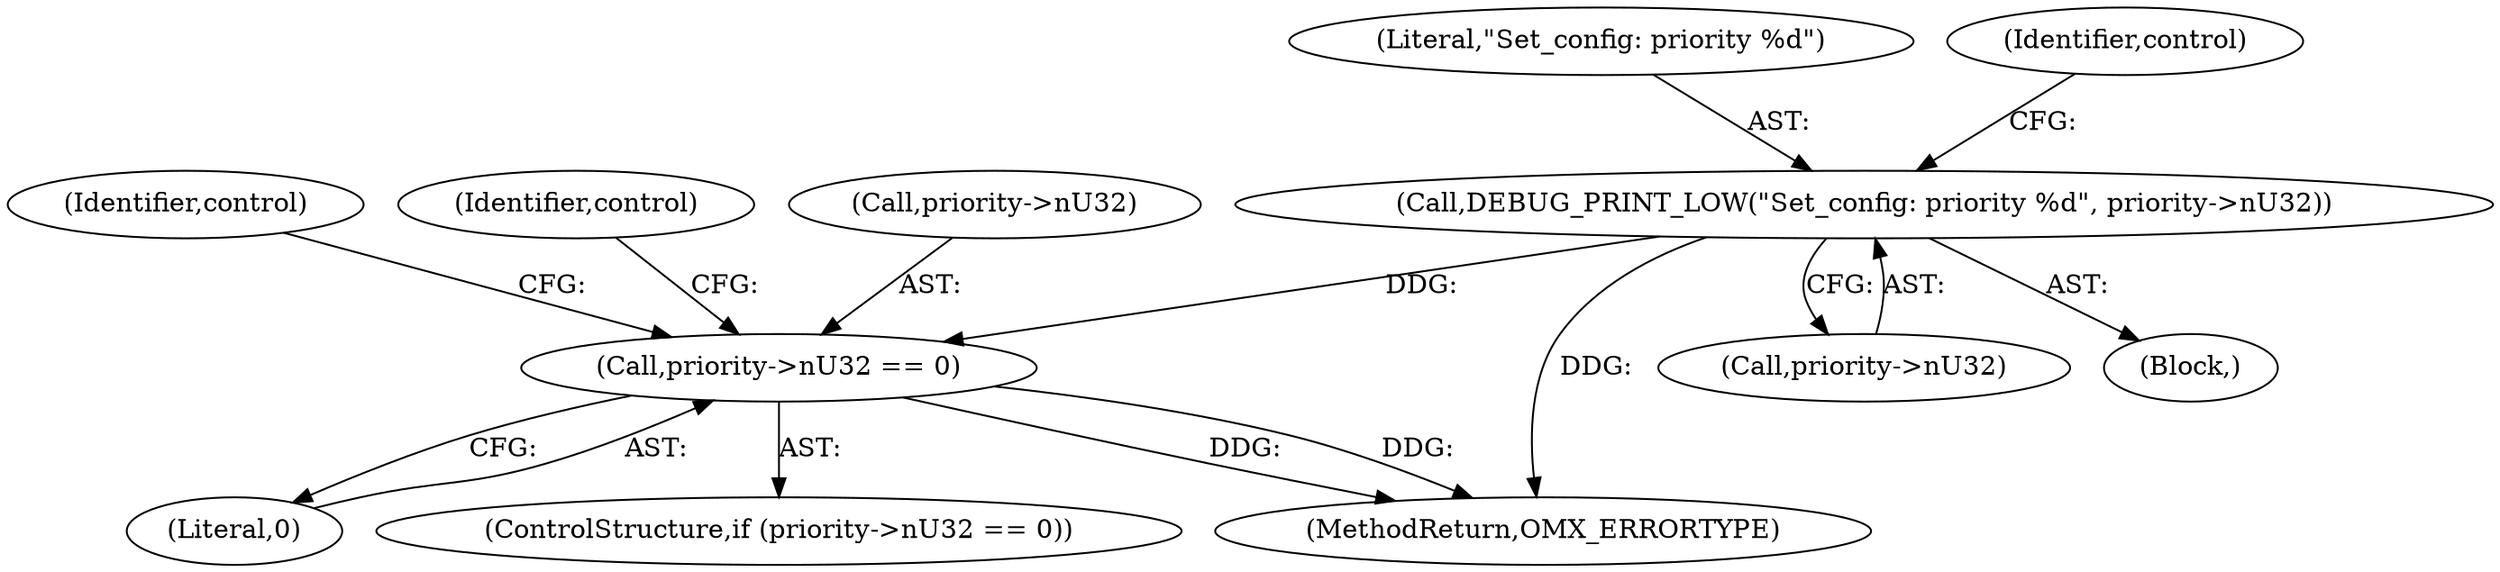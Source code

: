 digraph "0_Android_f22c2a0f0f9e030c240468d9d18b9297f001bcf0@pointer" {
"1000516" [label="(Call,priority->nU32 == 0)"];
"1000504" [label="(Call,DEBUG_PRINT_LOW(\"Set_config: priority %d\", priority->nU32))"];
"1000504" [label="(Call,DEBUG_PRINT_LOW(\"Set_config: priority %d\", priority->nU32))"];
"1000523" [label="(Identifier,control)"];
"1000520" [label="(Literal,0)"];
"1000506" [label="(Call,priority->nU32)"];
"1000505" [label="(Literal,\"Set_config: priority %d\")"];
"1000515" [label="(ControlStructure,if (priority->nU32 == 0))"];
"1000529" [label="(Identifier,control)"];
"1000497" [label="(Block,)"];
"1000512" [label="(Identifier,control)"];
"1000517" [label="(Call,priority->nU32)"];
"1000621" [label="(MethodReturn,OMX_ERRORTYPE)"];
"1000516" [label="(Call,priority->nU32 == 0)"];
"1000516" -> "1000515"  [label="AST: "];
"1000516" -> "1000520"  [label="CFG: "];
"1000517" -> "1000516"  [label="AST: "];
"1000520" -> "1000516"  [label="AST: "];
"1000523" -> "1000516"  [label="CFG: "];
"1000529" -> "1000516"  [label="CFG: "];
"1000516" -> "1000621"  [label="DDG: "];
"1000516" -> "1000621"  [label="DDG: "];
"1000504" -> "1000516"  [label="DDG: "];
"1000504" -> "1000497"  [label="AST: "];
"1000504" -> "1000506"  [label="CFG: "];
"1000505" -> "1000504"  [label="AST: "];
"1000506" -> "1000504"  [label="AST: "];
"1000512" -> "1000504"  [label="CFG: "];
"1000504" -> "1000621"  [label="DDG: "];
}
